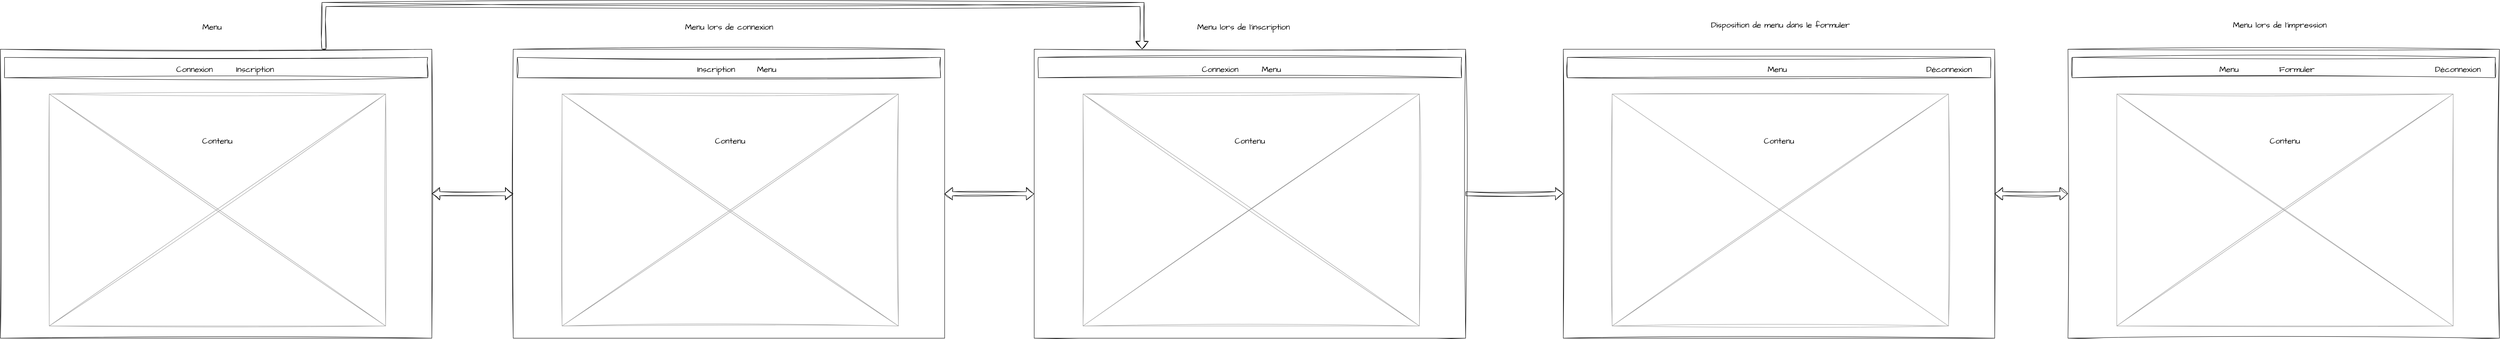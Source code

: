 <mxfile version="23.1.2" type="device">
  <diagram name="Page-1" id="9WmSGLs19N2oH_Un8pww">
    <mxGraphModel dx="3500" dy="1740" grid="1" gridSize="10" guides="1" tooltips="1" connect="1" arrows="1" fold="1" page="1" pageScale="1" pageWidth="827" pageHeight="1169" math="0" shadow="0">
      <root>
        <mxCell id="0" />
        <mxCell id="1" parent="0" />
        <mxCell id="UvOeZNFmmT7U6GETkQ0h-89" style="edgeStyle=orthogonalEdgeStyle;rounded=0;sketch=1;hachureGap=4;jiggle=2;curveFitting=1;orthogonalLoop=1;jettySize=auto;html=1;exitX=0.75;exitY=0;exitDx=0;exitDy=0;entryX=0.25;entryY=0;entryDx=0;entryDy=0;fontFamily=Architects Daughter;fontSource=https%3A%2F%2Ffonts.googleapis.com%2Fcss%3Ffamily%3DArchitects%2BDaughter;fontSize=16;shape=flexArrow;" edge="1" parent="1" source="UvOeZNFmmT7U6GETkQ0h-2" target="UvOeZNFmmT7U6GETkQ0h-50">
          <mxGeometry relative="1" as="geometry">
            <Array as="points">
              <mxPoint x="815" y="130" />
              <mxPoint x="2825" y="130" />
            </Array>
          </mxGeometry>
        </mxCell>
        <mxCell id="UvOeZNFmmT7U6GETkQ0h-2" value="" style="whiteSpace=wrap;html=1;rounded=0;shadow=0;labelBackgroundColor=none;strokeColor=#000000;strokeWidth=1;fillColor=none;fontFamily=Verdana;fontSize=12;fontColor=#000000;align=center;comic=1;sketch=1;hachureGap=4;jiggle=2;curveFitting=1;fontSource=https%3A%2F%2Ffonts.googleapis.com%2Fcss%3Ffamily%3DArchitects%2BDaughter;" vertex="1" parent="1">
          <mxGeometry x="20" y="240" width="1060" height="710" as="geometry" />
        </mxCell>
        <mxCell id="UvOeZNFmmT7U6GETkQ0h-11" value="" style="whiteSpace=wrap;html=1;rounded=0;shadow=0;labelBackgroundColor=none;strokeWidth=1;fillColor=none;fontFamily=Verdana;fontSize=12;align=center;comic=1;sketch=1;hachureGap=4;jiggle=2;curveFitting=1;fontSource=https%3A%2F%2Ffonts.googleapis.com%2Fcss%3Ffamily%3DArchitects%2BDaughter;" vertex="1" parent="1">
          <mxGeometry x="30" y="260" width="1040" height="50" as="geometry" />
        </mxCell>
        <mxCell id="UvOeZNFmmT7U6GETkQ0h-12" value="Connexion" style="text;html=1;points=[];align=left;verticalAlign=top;spacingTop=-4;fontSize=20;fontFamily=Architects Daughter;fontSource=https%3A%2F%2Ffonts.googleapis.com%2Fcss%3Ffamily%3DArchitects%2BDaughter;" vertex="1" parent="1">
          <mxGeometry x="450" y="275" width="60" height="20" as="geometry" />
        </mxCell>
        <mxCell id="UvOeZNFmmT7U6GETkQ0h-13" value="Inscription" style="text;html=1;points=[];align=left;verticalAlign=top;spacingTop=-4;fontSize=20;fontFamily=Architects Daughter;fontSource=https%3A%2F%2Ffonts.googleapis.com%2Fcss%3Ffamily%3DArchitects%2BDaughter;" vertex="1" parent="1">
          <mxGeometry x="597" y="275" width="60" height="20" as="geometry" />
        </mxCell>
        <mxCell id="UvOeZNFmmT7U6GETkQ0h-17" value="" style="verticalLabelPosition=bottom;shadow=0;dashed=0;align=center;html=1;verticalAlign=top;strokeWidth=1;shape=mxgraph.mockup.graphics.simpleIcon;strokeColor=#999999;rounded=0;labelBackgroundColor=none;fontFamily=Verdana;fontSize=14;fontColor=#000000;comic=1;sketch=1;hachureGap=4;jiggle=2;curveFitting=1;fontSource=https%3A%2F%2Ffonts.googleapis.com%2Fcss%3Ffamily%3DArchitects%2BDaughter;" vertex="1" parent="1">
          <mxGeometry x="140" y="350" width="826.5" height="570" as="geometry" />
        </mxCell>
        <mxCell id="UvOeZNFmmT7U6GETkQ0h-42" value="Menu" style="text;html=1;strokeColor=none;fillColor=none;align=center;verticalAlign=middle;whiteSpace=wrap;rounded=0;fontFamily=Architects Daughter;fontSource=https%3A%2F%2Ffonts.googleapis.com%2Fcss%3Ffamily%3DArchitects%2BDaughter;fontSize=20;" vertex="1" parent="1">
          <mxGeometry x="510" y="170" width="60" height="30" as="geometry" />
        </mxCell>
        <mxCell id="UvOeZNFmmT7U6GETkQ0h-43" value="" style="whiteSpace=wrap;html=1;rounded=0;shadow=0;labelBackgroundColor=none;strokeColor=#000000;strokeWidth=1;fillColor=none;fontFamily=Verdana;fontSize=12;fontColor=#000000;align=center;comic=1;sketch=1;hachureGap=4;jiggle=2;curveFitting=1;fontSource=https%3A%2F%2Ffonts.googleapis.com%2Fcss%3Ffamily%3DArchitects%2BDaughter;" vertex="1" parent="1">
          <mxGeometry x="1280" y="240" width="1060" height="710" as="geometry" />
        </mxCell>
        <mxCell id="UvOeZNFmmT7U6GETkQ0h-44" value="" style="whiteSpace=wrap;html=1;rounded=0;shadow=0;labelBackgroundColor=none;strokeWidth=1;fillColor=none;fontFamily=Verdana;fontSize=12;align=center;comic=1;sketch=1;hachureGap=4;jiggle=2;curveFitting=1;fontSource=https%3A%2F%2Ffonts.googleapis.com%2Fcss%3Ffamily%3DArchitects%2BDaughter;" vertex="1" parent="1">
          <mxGeometry x="1290" y="260" width="1040" height="50" as="geometry" />
        </mxCell>
        <mxCell id="UvOeZNFmmT7U6GETkQ0h-45" value="Inscription" style="text;html=1;points=[];align=left;verticalAlign=top;spacingTop=-4;fontSize=20;fontFamily=Architects Daughter;fontSource=https%3A%2F%2Ffonts.googleapis.com%2Fcss%3Ffamily%3DArchitects%2BDaughter;" vertex="1" parent="1">
          <mxGeometry x="1730" y="275" width="60" height="20" as="geometry" />
        </mxCell>
        <mxCell id="UvOeZNFmmT7U6GETkQ0h-46" value="Menu" style="text;html=1;points=[];align=left;verticalAlign=top;spacingTop=-4;fontSize=20;fontFamily=Architects Daughter;fontSource=https%3A%2F%2Ffonts.googleapis.com%2Fcss%3Ffamily%3DArchitects%2BDaughter;" vertex="1" parent="1">
          <mxGeometry x="1877" y="275" width="60" height="20" as="geometry" />
        </mxCell>
        <mxCell id="UvOeZNFmmT7U6GETkQ0h-49" value="" style="verticalLabelPosition=bottom;shadow=0;dashed=0;align=center;html=1;verticalAlign=top;strokeWidth=1;shape=mxgraph.mockup.graphics.simpleIcon;strokeColor=#999999;rounded=0;labelBackgroundColor=none;fontFamily=Verdana;fontSize=14;fontColor=#000000;comic=1;sketch=1;hachureGap=4;jiggle=2;curveFitting=1;fontSource=https%3A%2F%2Ffonts.googleapis.com%2Fcss%3Ffamily%3DArchitects%2BDaughter;" vertex="1" parent="1">
          <mxGeometry x="1400" y="350" width="826.5" height="570" as="geometry" />
        </mxCell>
        <mxCell id="UvOeZNFmmT7U6GETkQ0h-50" value="" style="whiteSpace=wrap;html=1;rounded=0;shadow=0;labelBackgroundColor=none;strokeColor=#000000;strokeWidth=1;fillColor=none;fontFamily=Verdana;fontSize=12;fontColor=#000000;align=center;comic=1;sketch=1;hachureGap=4;jiggle=2;curveFitting=1;fontSource=https%3A%2F%2Ffonts.googleapis.com%2Fcss%3Ffamily%3DArchitects%2BDaughter;" vertex="1" parent="1">
          <mxGeometry x="2560" y="240" width="1060" height="710" as="geometry" />
        </mxCell>
        <mxCell id="UvOeZNFmmT7U6GETkQ0h-51" value="" style="whiteSpace=wrap;html=1;rounded=0;shadow=0;labelBackgroundColor=none;strokeWidth=1;fillColor=none;fontFamily=Verdana;fontSize=12;align=center;comic=1;sketch=1;hachureGap=4;jiggle=2;curveFitting=1;fontSource=https%3A%2F%2Ffonts.googleapis.com%2Fcss%3Ffamily%3DArchitects%2BDaughter;" vertex="1" parent="1">
          <mxGeometry x="2570" y="260" width="1040" height="50" as="geometry" />
        </mxCell>
        <mxCell id="UvOeZNFmmT7U6GETkQ0h-52" value="Connexion" style="text;html=1;points=[];align=left;verticalAlign=top;spacingTop=-4;fontSize=20;fontFamily=Architects Daughter;fontSource=https%3A%2F%2Ffonts.googleapis.com%2Fcss%3Ffamily%3DArchitects%2BDaughter;" vertex="1" parent="1">
          <mxGeometry x="2970" y="275" width="60" height="20" as="geometry" />
        </mxCell>
        <mxCell id="UvOeZNFmmT7U6GETkQ0h-53" value="Menu" style="text;html=1;points=[];align=left;verticalAlign=top;spacingTop=-4;fontSize=20;fontFamily=Architects Daughter;fontSource=https%3A%2F%2Ffonts.googleapis.com%2Fcss%3Ffamily%3DArchitects%2BDaughter;" vertex="1" parent="1">
          <mxGeometry x="3117" y="275" width="60" height="20" as="geometry" />
        </mxCell>
        <mxCell id="UvOeZNFmmT7U6GETkQ0h-56" value="" style="verticalLabelPosition=bottom;shadow=0;dashed=0;align=center;html=1;verticalAlign=top;strokeWidth=1;shape=mxgraph.mockup.graphics.simpleIcon;strokeColor=#999999;rounded=0;labelBackgroundColor=none;fontFamily=Verdana;fontSize=14;fontColor=#000000;comic=1;sketch=1;hachureGap=4;jiggle=2;curveFitting=1;fontSource=https%3A%2F%2Ffonts.googleapis.com%2Fcss%3Ffamily%3DArchitects%2BDaughter;" vertex="1" parent="1">
          <mxGeometry x="2680" y="350" width="826.5" height="570" as="geometry" />
        </mxCell>
        <mxCell id="UvOeZNFmmT7U6GETkQ0h-57" value="" style="whiteSpace=wrap;html=1;rounded=0;shadow=0;labelBackgroundColor=none;strokeColor=#000000;strokeWidth=1;fillColor=none;fontFamily=Verdana;fontSize=12;fontColor=#000000;align=center;comic=1;sketch=1;hachureGap=4;jiggle=2;curveFitting=1;fontSource=https%3A%2F%2Ffonts.googleapis.com%2Fcss%3Ffamily%3DArchitects%2BDaughter;" vertex="1" parent="1">
          <mxGeometry x="3860" y="240" width="1060" height="710" as="geometry" />
        </mxCell>
        <mxCell id="UvOeZNFmmT7U6GETkQ0h-58" value="" style="whiteSpace=wrap;html=1;rounded=0;shadow=0;labelBackgroundColor=none;strokeWidth=1;fillColor=none;fontFamily=Verdana;fontSize=12;align=center;comic=1;sketch=1;hachureGap=4;jiggle=2;curveFitting=1;fontSource=https%3A%2F%2Ffonts.googleapis.com%2Fcss%3Ffamily%3DArchitects%2BDaughter;" vertex="1" parent="1">
          <mxGeometry x="3870" y="260" width="1040" height="50" as="geometry" />
        </mxCell>
        <mxCell id="UvOeZNFmmT7U6GETkQ0h-59" value="Menu" style="text;html=1;points=[];align=left;verticalAlign=top;spacingTop=-4;fontSize=20;fontFamily=Architects Daughter;fontSource=https%3A%2F%2Ffonts.googleapis.com%2Fcss%3Ffamily%3DArchitects%2BDaughter;" vertex="1" parent="1">
          <mxGeometry x="4360" y="275" width="60" height="25" as="geometry" />
        </mxCell>
        <mxCell id="UvOeZNFmmT7U6GETkQ0h-60" value="Déconnexion" style="text;html=1;points=[];align=left;verticalAlign=top;spacingTop=-4;fontSize=20;fontFamily=Architects Daughter;fontSource=https%3A%2F%2Ffonts.googleapis.com%2Fcss%3Ffamily%3DArchitects%2BDaughter;" vertex="1" parent="1">
          <mxGeometry x="4750" y="275" width="60" height="20" as="geometry" />
        </mxCell>
        <mxCell id="UvOeZNFmmT7U6GETkQ0h-63" value="" style="verticalLabelPosition=bottom;shadow=0;dashed=0;align=center;html=1;verticalAlign=top;strokeWidth=1;shape=mxgraph.mockup.graphics.simpleIcon;strokeColor=#999999;rounded=0;labelBackgroundColor=none;fontFamily=Verdana;fontSize=14;fontColor=#000000;comic=1;sketch=1;hachureGap=4;jiggle=2;curveFitting=1;fontSource=https%3A%2F%2Ffonts.googleapis.com%2Fcss%3Ffamily%3DArchitects%2BDaughter;" vertex="1" parent="1">
          <mxGeometry x="3980" y="350" width="826.5" height="570" as="geometry" />
        </mxCell>
        <mxCell id="UvOeZNFmmT7U6GETkQ0h-64" value="" style="whiteSpace=wrap;html=1;rounded=0;shadow=0;labelBackgroundColor=none;strokeColor=#000000;strokeWidth=1;fillColor=none;fontFamily=Verdana;fontSize=12;fontColor=#000000;align=center;comic=1;sketch=1;hachureGap=4;jiggle=2;curveFitting=1;fontSource=https%3A%2F%2Ffonts.googleapis.com%2Fcss%3Ffamily%3DArchitects%2BDaughter;" vertex="1" parent="1">
          <mxGeometry x="5100" y="240" width="1060" height="710" as="geometry" />
        </mxCell>
        <mxCell id="UvOeZNFmmT7U6GETkQ0h-65" value="" style="whiteSpace=wrap;html=1;rounded=0;shadow=0;labelBackgroundColor=none;strokeWidth=1;fillColor=none;fontFamily=Verdana;fontSize=12;align=center;comic=1;sketch=1;hachureGap=4;jiggle=2;curveFitting=1;fontSource=https%3A%2F%2Ffonts.googleapis.com%2Fcss%3Ffamily%3DArchitects%2BDaughter;" vertex="1" parent="1">
          <mxGeometry x="5110" y="260" width="1040" height="50" as="geometry" />
        </mxCell>
        <mxCell id="UvOeZNFmmT7U6GETkQ0h-66" value="Menu" style="text;html=1;points=[];align=left;verticalAlign=top;spacingTop=-4;fontSize=20;fontFamily=Architects Daughter;fontSource=https%3A%2F%2Ffonts.googleapis.com%2Fcss%3Ffamily%3DArchitects%2BDaughter;" vertex="1" parent="1">
          <mxGeometry x="5470" y="275" width="60" height="20" as="geometry" />
        </mxCell>
        <mxCell id="UvOeZNFmmT7U6GETkQ0h-67" value="Formuler" style="text;html=1;points=[];align=left;verticalAlign=top;spacingTop=-4;fontSize=20;fontFamily=Architects Daughter;fontSource=https%3A%2F%2Ffonts.googleapis.com%2Fcss%3Ffamily%3DArchitects%2BDaughter;" vertex="1" parent="1">
          <mxGeometry x="5617" y="275" width="60" height="20" as="geometry" />
        </mxCell>
        <mxCell id="UvOeZNFmmT7U6GETkQ0h-68" value="Déconnexion" style="text;html=1;points=[];align=left;verticalAlign=top;spacingTop=-4;fontSize=20;fontFamily=Architects Daughter;fontSource=https%3A%2F%2Ffonts.googleapis.com%2Fcss%3Ffamily%3DArchitects%2BDaughter;" vertex="1" parent="1">
          <mxGeometry x="6000" y="275" width="57" height="20" as="geometry" />
        </mxCell>
        <mxCell id="UvOeZNFmmT7U6GETkQ0h-70" value="" style="verticalLabelPosition=bottom;shadow=0;dashed=0;align=center;html=1;verticalAlign=top;strokeWidth=1;shape=mxgraph.mockup.graphics.simpleIcon;strokeColor=#999999;rounded=0;labelBackgroundColor=none;fontFamily=Verdana;fontSize=14;fontColor=#000000;comic=1;sketch=1;hachureGap=4;jiggle=2;curveFitting=1;fontSource=https%3A%2F%2Ffonts.googleapis.com%2Fcss%3Ffamily%3DArchitects%2BDaughter;" vertex="1" parent="1">
          <mxGeometry x="5220" y="350" width="826.5" height="570" as="geometry" />
        </mxCell>
        <mxCell id="UvOeZNFmmT7U6GETkQ0h-71" value="Menu lors de connexion" style="text;html=1;strokeColor=none;fillColor=none;align=center;verticalAlign=middle;whiteSpace=wrap;rounded=0;fontFamily=Architects Daughter;fontSource=https%3A%2F%2Ffonts.googleapis.com%2Fcss%3Ffamily%3DArchitects%2BDaughter;fontSize=20;" vertex="1" parent="1">
          <mxGeometry x="1633.5" y="170" width="353" height="30" as="geometry" />
        </mxCell>
        <mxCell id="UvOeZNFmmT7U6GETkQ0h-72" value="Menu lors de l&#39;inscription&amp;nbsp;" style="text;html=1;strokeColor=none;fillColor=none;align=center;verticalAlign=middle;whiteSpace=wrap;rounded=0;fontFamily=Architects Daughter;fontSource=https%3A%2F%2Ffonts.googleapis.com%2Fcss%3Ffamily%3DArchitects%2BDaughter;fontSize=20;" vertex="1" parent="1">
          <mxGeometry x="2900" y="170" width="356.75" height="30" as="geometry" />
        </mxCell>
        <mxCell id="UvOeZNFmmT7U6GETkQ0h-73" value="Disposition de menu dans le formuler" style="text;html=1;align=center;verticalAlign=middle;resizable=0;points=[];autosize=1;strokeColor=none;fillColor=none;fontFamily=Architects Daughter;fontSource=https%3A%2F%2Ffonts.googleapis.com%2Fcss%3Ffamily%3DArchitects%2BDaughter;fontSize=20;" vertex="1" parent="1">
          <mxGeometry x="4213.25" y="160" width="360" height="40" as="geometry" />
        </mxCell>
        <mxCell id="UvOeZNFmmT7U6GETkQ0h-74" value="Menu lors de l&#39;impression" style="text;html=1;align=center;verticalAlign=middle;resizable=0;points=[];autosize=1;strokeColor=none;fillColor=none;fontFamily=Architects Daughter;fontSource=https%3A%2F%2Ffonts.googleapis.com%2Fcss%3Ffamily%3DArchitects%2BDaughter;fontSize=20;" vertex="1" parent="1">
          <mxGeometry x="5495" y="160" width="250" height="40" as="geometry" />
        </mxCell>
        <mxCell id="UvOeZNFmmT7U6GETkQ0h-75" value="Contenu" style="text;html=1;strokeColor=none;fillColor=none;align=center;verticalAlign=middle;whiteSpace=wrap;rounded=0;fontFamily=Architects Daughter;fontSource=https%3A%2F%2Ffonts.googleapis.com%2Fcss%3Ffamily%3DArchitects%2BDaughter;fontSize=20;" vertex="1" parent="1">
          <mxGeometry x="523.25" y="450" width="60" height="30" as="geometry" />
        </mxCell>
        <mxCell id="UvOeZNFmmT7U6GETkQ0h-76" value="Contenu" style="text;html=1;strokeColor=none;fillColor=none;align=center;verticalAlign=middle;whiteSpace=wrap;rounded=0;fontFamily=Architects Daughter;fontSource=https%3A%2F%2Ffonts.googleapis.com%2Fcss%3Ffamily%3DArchitects%2BDaughter;fontSize=20;" vertex="1" parent="1">
          <mxGeometry x="1783.25" y="450" width="60" height="30" as="geometry" />
        </mxCell>
        <mxCell id="UvOeZNFmmT7U6GETkQ0h-77" value="Contenu" style="text;html=1;strokeColor=none;fillColor=none;align=center;verticalAlign=middle;whiteSpace=wrap;rounded=0;fontFamily=Architects Daughter;fontSource=https%3A%2F%2Ffonts.googleapis.com%2Fcss%3Ffamily%3DArchitects%2BDaughter;fontSize=20;" vertex="1" parent="1">
          <mxGeometry x="3060" y="450" width="60" height="30" as="geometry" />
        </mxCell>
        <mxCell id="UvOeZNFmmT7U6GETkQ0h-78" value="Contenu" style="text;html=1;strokeColor=none;fillColor=none;align=center;verticalAlign=middle;whiteSpace=wrap;rounded=0;fontFamily=Architects Daughter;fontSource=https%3A%2F%2Ffonts.googleapis.com%2Fcss%3Ffamily%3DArchitects%2BDaughter;fontSize=20;" vertex="1" parent="1">
          <mxGeometry x="4360" y="450" width="60" height="30" as="geometry" />
        </mxCell>
        <mxCell id="UvOeZNFmmT7U6GETkQ0h-79" value="Contenu" style="text;html=1;strokeColor=none;fillColor=none;align=center;verticalAlign=middle;whiteSpace=wrap;rounded=0;fontFamily=Architects Daughter;fontSource=https%3A%2F%2Ffonts.googleapis.com%2Fcss%3Ffamily%3DArchitects%2BDaughter;fontSize=20;" vertex="1" parent="1">
          <mxGeometry x="5603.25" y="450" width="60" height="30" as="geometry" />
        </mxCell>
        <mxCell id="UvOeZNFmmT7U6GETkQ0h-85" value="" style="shape=flexArrow;endArrow=classic;startArrow=classic;html=1;rounded=0;sketch=1;hachureGap=4;jiggle=2;curveFitting=1;fontFamily=Architects Daughter;fontSource=https%3A%2F%2Ffonts.googleapis.com%2Fcss%3Ffamily%3DArchitects%2BDaughter;fontSize=16;entryX=0;entryY=0.5;entryDx=0;entryDy=0;exitX=1;exitY=0.5;exitDx=0;exitDy=0;" edge="1" parent="1" source="UvOeZNFmmT7U6GETkQ0h-57" target="UvOeZNFmmT7U6GETkQ0h-64">
          <mxGeometry width="100" height="100" relative="1" as="geometry">
            <mxPoint x="4760" y="670" as="sourcePoint" />
            <mxPoint x="4860" y="570" as="targetPoint" />
          </mxGeometry>
        </mxCell>
        <mxCell id="UvOeZNFmmT7U6GETkQ0h-86" value="" style="shape=flexArrow;endArrow=classic;startArrow=classic;html=1;rounded=0;sketch=1;hachureGap=4;jiggle=2;curveFitting=1;fontFamily=Architects Daughter;fontSource=https%3A%2F%2Ffonts.googleapis.com%2Fcss%3Ffamily%3DArchitects%2BDaughter;fontSize=16;entryX=0;entryY=0.5;entryDx=0;entryDy=0;exitX=1;exitY=0.5;exitDx=0;exitDy=0;" edge="1" parent="1" source="UvOeZNFmmT7U6GETkQ0h-43" target="UvOeZNFmmT7U6GETkQ0h-50">
          <mxGeometry width="100" height="100" relative="1" as="geometry">
            <mxPoint x="2330" y="610" as="sourcePoint" />
            <mxPoint x="2570" y="610" as="targetPoint" />
          </mxGeometry>
        </mxCell>
        <mxCell id="UvOeZNFmmT7U6GETkQ0h-87" value="" style="shape=flexArrow;endArrow=classic;html=1;rounded=0;sketch=1;hachureGap=4;jiggle=2;curveFitting=1;fontFamily=Architects Daughter;fontSource=https%3A%2F%2Ffonts.googleapis.com%2Fcss%3Ffamily%3DArchitects%2BDaughter;fontSize=16;entryX=0;entryY=0.5;entryDx=0;entryDy=0;exitX=1;exitY=0.5;exitDx=0;exitDy=0;" edge="1" parent="1" source="UvOeZNFmmT7U6GETkQ0h-50" target="UvOeZNFmmT7U6GETkQ0h-57">
          <mxGeometry width="50" height="50" relative="1" as="geometry">
            <mxPoint x="2870" y="650" as="sourcePoint" />
            <mxPoint x="2920" y="600" as="targetPoint" />
          </mxGeometry>
        </mxCell>
        <mxCell id="UvOeZNFmmT7U6GETkQ0h-101" value="" style="shape=flexArrow;endArrow=classic;startArrow=classic;html=1;rounded=0;sketch=1;hachureGap=4;jiggle=2;curveFitting=1;fontFamily=Architects Daughter;fontSource=https%3A%2F%2Ffonts.googleapis.com%2Fcss%3Ffamily%3DArchitects%2BDaughter;fontSize=16;exitX=1;exitY=0.5;exitDx=0;exitDy=0;entryX=0;entryY=0.5;entryDx=0;entryDy=0;" edge="1" parent="1" source="UvOeZNFmmT7U6GETkQ0h-2" target="UvOeZNFmmT7U6GETkQ0h-43">
          <mxGeometry width="100" height="100" relative="1" as="geometry">
            <mxPoint x="1350" y="630" as="sourcePoint" />
            <mxPoint x="1450" y="530" as="targetPoint" />
          </mxGeometry>
        </mxCell>
      </root>
    </mxGraphModel>
  </diagram>
</mxfile>
